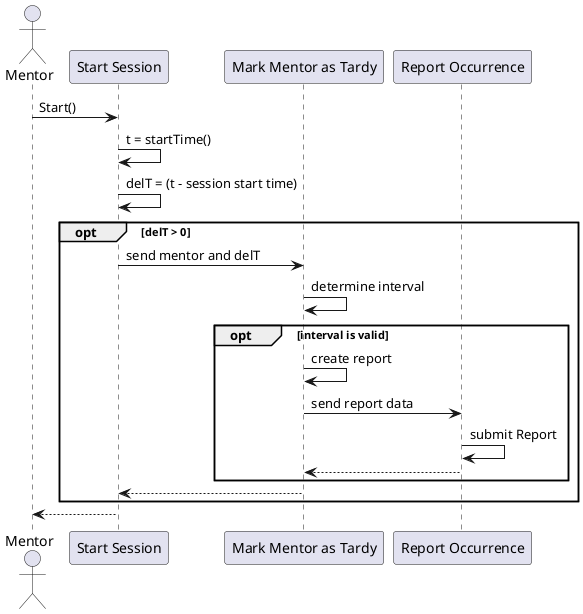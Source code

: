 @startuml
actor Mentor
participant "Start Session" as start
participant "Mark Mentor as Tardy" as tardy
participant "Report Occurrence" as report
'participant "Mark Mentor as Absent" as absent
'actor "Absence Timer" as timer

'alt Mentor Starts

    Mentor -> start: Start()
    start -> start: t = startTime()
    start -> start: delT = (t - session start time)
    
    opt delT > 0
        start -> tardy: send mentor and delT
        tardy -> tardy: determine interval
        
        /'loop number of intervals
            opt low current interval <= delT <= high current interval
            tardy -> tardy: interval is valid
            
            end
        end'/
        opt interval is valid
            tardy -> tardy: create report
            tardy -> report: send report data
            report -> report: submit Report
            report --> tardy 
        end
        tardy --> start
    end
    
/'else Absence Timer activates  
    
    timer -> absent: end of sesson occurres
    absent -> report: send report data
    report -> report: submit Report to Admin
end'/
    start --> Mentor
@enduml